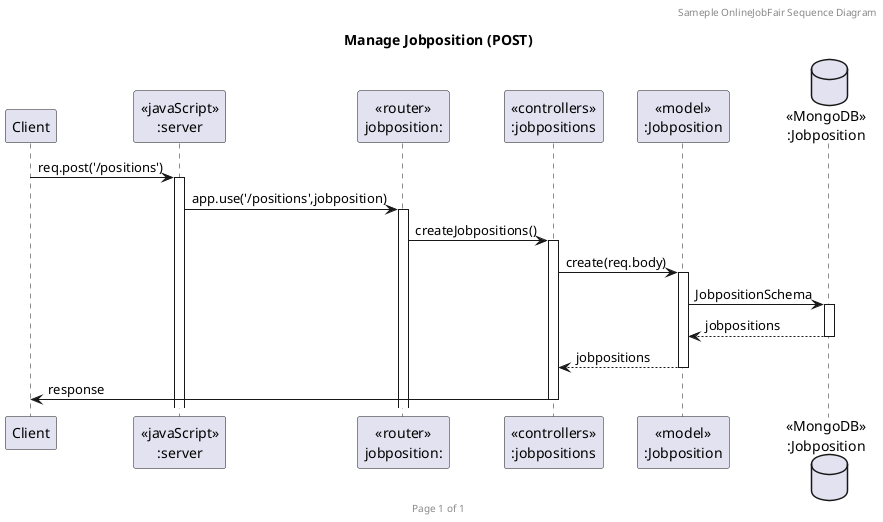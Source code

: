 @startuml Manage Jobposition (GET)

header Sameple OnlineJobFair Sequence Diagram
footer Page %page% of %lastpage%
title "Manage Jobposition (POST)"

participant "Client" as client
participant "<<javaScript>>\n:server" as server
participant "<<router>>\njobposition:" as routerHospitals
participant "<<controllers>>\n:jobpositions" as controllersHospitals
participant "<<model>>\n:Jobposition" as modelHospital
database "<<MongoDB>>\n:Jobposition" as HospitalsDatabase

client->server ++:req.post('/positions')
server->routerHospitals ++:app.use('/positions',jobposition)
routerHospitals -> controllersHospitals ++:createJobpositions()
controllersHospitals->modelHospital ++:create(req.body)
modelHospital ->HospitalsDatabase ++: JobpositionSchema
HospitalsDatabase --> modelHospital --: jobpositions
controllersHospitals <-- modelHospital --:jobpositions
controllersHospitals->client --:response

@enduml